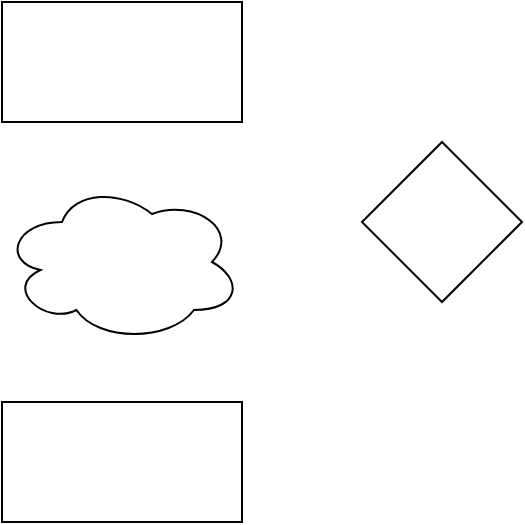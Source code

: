 <mxfile version="24.4.4" type="github">
  <diagram name="第 1 页" id="eGMj6t9l15ji4I0EbBmp">
    <mxGraphModel dx="359" dy="592" grid="1" gridSize="10" guides="1" tooltips="1" connect="1" arrows="1" fold="1" page="1" pageScale="1" pageWidth="1169" pageHeight="827" math="0" shadow="0">
      <root>
        <mxCell id="0" />
        <mxCell id="1" parent="0" />
        <mxCell id="9GSI1yp2EhBXkPYcorFi-5" value="" style="rounded=0;whiteSpace=wrap;html=1;" parent="1" vertex="1">
          <mxGeometry x="240" y="120" width="120" height="60" as="geometry" />
        </mxCell>
        <mxCell id="9GSI1yp2EhBXkPYcorFi-6" value="" style="rounded=0;whiteSpace=wrap;html=1;" parent="1" vertex="1">
          <mxGeometry x="240" y="320" width="120" height="60" as="geometry" />
        </mxCell>
        <mxCell id="9GSI1yp2EhBXkPYcorFi-8" value="" style="ellipse;shape=cloud;whiteSpace=wrap;html=1;" parent="1" vertex="1">
          <mxGeometry x="240" y="210" width="120" height="80" as="geometry" />
        </mxCell>
        <mxCell id="TMS2bvSOc90p_YGwIdP--1" value="" style="rhombus;whiteSpace=wrap;html=1;" vertex="1" parent="1">
          <mxGeometry x="420" y="190" width="80" height="80" as="geometry" />
        </mxCell>
      </root>
    </mxGraphModel>
  </diagram>
</mxfile>
